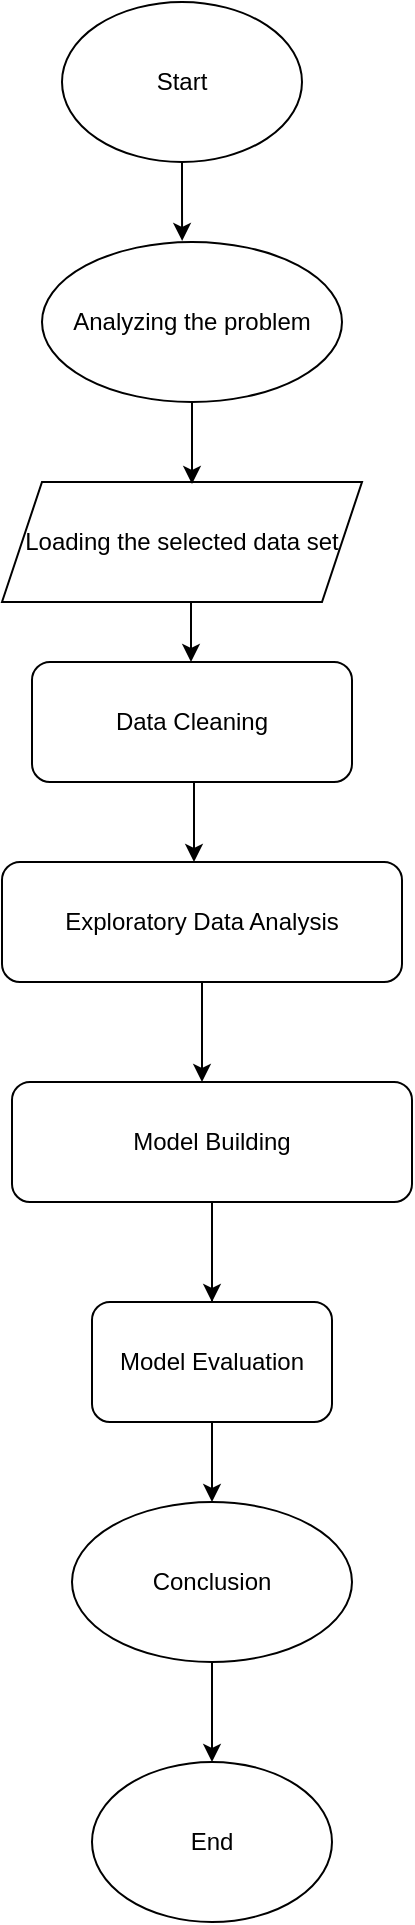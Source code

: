 <mxfile version="15.8.4" type="device"><diagram id="C5RBs43oDa-KdzZeNtuy" name="Page-1"><mxGraphModel dx="918" dy="714" grid="1" gridSize="10" guides="1" tooltips="1" connect="1" arrows="1" fold="1" page="1" pageScale="1" pageWidth="827" pageHeight="1169" math="0" shadow="0"><root><mxCell id="WIyWlLk6GJQsqaUBKTNV-0"/><mxCell id="WIyWlLk6GJQsqaUBKTNV-1" parent="WIyWlLk6GJQsqaUBKTNV-0"/><mxCell id="2ZnE6V0ea6uArsjj9rZ6-40" style="edgeStyle=orthogonalEdgeStyle;rounded=0;orthogonalLoop=1;jettySize=auto;html=1;startArrow=none;entryX=0.5;entryY=0;entryDx=0;entryDy=0;" parent="WIyWlLk6GJQsqaUBKTNV-1" source="QbWH0CyK3Q37zt3ZvrJs-3" target="2ZnE6V0ea6uArsjj9rZ6-32" edge="1"><mxGeometry relative="1" as="geometry"><Array as="points"/><mxPoint x="414" y="660" as="sourcePoint"/><mxPoint x="430" y="810" as="targetPoint"/></mxGeometry></mxCell><mxCell id="2ZnE6V0ea6uArsjj9rZ6-6" style="edgeStyle=orthogonalEdgeStyle;rounded=0;orthogonalLoop=1;jettySize=auto;html=1;exitX=0.5;exitY=1;exitDx=0;exitDy=0;" parent="WIyWlLk6GJQsqaUBKTNV-1" edge="1"><mxGeometry relative="1" as="geometry"><mxPoint x="409.5" y="330" as="targetPoint"/><mxPoint x="409.5" y="300" as="sourcePoint"/><Array as="points"><mxPoint x="409" y="310"/><mxPoint x="409" y="310"/></Array></mxGeometry></mxCell><mxCell id="2ZnE6V0ea6uArsjj9rZ6-13" style="edgeStyle=orthogonalEdgeStyle;rounded=0;orthogonalLoop=1;jettySize=auto;html=1;exitX=0.5;exitY=1;exitDx=0;exitDy=0;" parent="WIyWlLk6GJQsqaUBKTNV-1" source="2ZnE6V0ea6uArsjj9rZ6-12" target="2ZnE6V0ea6uArsjj9rZ6-14" edge="1"><mxGeometry relative="1" as="geometry"><mxPoint x="411" y="501.782" as="targetPoint"/><Array as="points"><mxPoint x="411" y="390"/></Array></mxGeometry></mxCell><mxCell id="2ZnE6V0ea6uArsjj9rZ6-12" value="Data Cleaning" style="rounded=1;whiteSpace=wrap;html=1;" parent="WIyWlLk6GJQsqaUBKTNV-1" vertex="1"><mxGeometry x="330" y="330" width="160" height="60" as="geometry"/></mxCell><mxCell id="2ZnE6V0ea6uArsjj9rZ6-15" style="edgeStyle=orthogonalEdgeStyle;rounded=0;orthogonalLoop=1;jettySize=auto;html=1;exitX=0.5;exitY=1;exitDx=0;exitDy=0;entryX=0.5;entryY=0;entryDx=0;entryDy=0;" parent="WIyWlLk6GJQsqaUBKTNV-1" source="2ZnE6V0ea6uArsjj9rZ6-14" edge="1"><mxGeometry relative="1" as="geometry"><mxPoint x="415" y="540" as="targetPoint"/><Array as="points"/></mxGeometry></mxCell><mxCell id="2ZnE6V0ea6uArsjj9rZ6-14" value="Exploratory Data Analysis" style="rounded=1;whiteSpace=wrap;html=1;" parent="WIyWlLk6GJQsqaUBKTNV-1" vertex="1"><mxGeometry x="315" y="430" width="200" height="60" as="geometry"/></mxCell><mxCell id="2ZnE6V0ea6uArsjj9rZ6-26" value="Loading the selected data set" style="shape=parallelogram;perimeter=parallelogramPerimeter;whiteSpace=wrap;html=1;fixedSize=1;" parent="WIyWlLk6GJQsqaUBKTNV-1" vertex="1"><mxGeometry x="315" y="240" width="180" height="60" as="geometry"/></mxCell><mxCell id="2ZnE6V0ea6uArsjj9rZ6-36" style="edgeStyle=orthogonalEdgeStyle;rounded=0;orthogonalLoop=1;jettySize=auto;html=1;exitX=0.5;exitY=1;exitDx=0;exitDy=0;" parent="WIyWlLk6GJQsqaUBKTNV-1" source="2ZnE6V0ea6uArsjj9rZ6-31" edge="1"><mxGeometry relative="1" as="geometry"><mxPoint x="410" y="241" as="targetPoint"/><Array as="points"><mxPoint x="410" y="220"/><mxPoint x="410" y="220"/></Array></mxGeometry></mxCell><mxCell id="2ZnE6V0ea6uArsjj9rZ6-31" value="Analyzing the problem" style="ellipse;whiteSpace=wrap;html=1;" parent="WIyWlLk6GJQsqaUBKTNV-1" vertex="1"><mxGeometry x="335" y="120" width="150" height="80" as="geometry"/></mxCell><mxCell id="FerGp1n_XXA5jS8QSgAA-7" style="edgeStyle=orthogonalEdgeStyle;rounded=0;orthogonalLoop=1;jettySize=auto;html=1;exitX=0.5;exitY=1;exitDx=0;exitDy=0;entryX=0.5;entryY=0;entryDx=0;entryDy=0;" parent="WIyWlLk6GJQsqaUBKTNV-1" source="2ZnE6V0ea6uArsjj9rZ6-32" target="FerGp1n_XXA5jS8QSgAA-3" edge="1"><mxGeometry relative="1" as="geometry"/></mxCell><mxCell id="2ZnE6V0ea6uArsjj9rZ6-32" value="Conclusion" style="ellipse;whiteSpace=wrap;html=1;" parent="WIyWlLk6GJQsqaUBKTNV-1" vertex="1"><mxGeometry x="350" y="750" width="140" height="80" as="geometry"/></mxCell><mxCell id="FerGp1n_XXA5jS8QSgAA-6" style="edgeStyle=orthogonalEdgeStyle;rounded=0;orthogonalLoop=1;jettySize=auto;html=1;entryX=0.467;entryY=-0.007;entryDx=0;entryDy=0;entryPerimeter=0;" parent="WIyWlLk6GJQsqaUBKTNV-1" source="FerGp1n_XXA5jS8QSgAA-2" target="2ZnE6V0ea6uArsjj9rZ6-31" edge="1"><mxGeometry relative="1" as="geometry"/></mxCell><mxCell id="FerGp1n_XXA5jS8QSgAA-2" value="Start" style="ellipse;whiteSpace=wrap;html=1;" parent="WIyWlLk6GJQsqaUBKTNV-1" vertex="1"><mxGeometry x="345" width="120" height="80" as="geometry"/></mxCell><mxCell id="FerGp1n_XXA5jS8QSgAA-3" value="End" style="ellipse;whiteSpace=wrap;html=1;" parent="WIyWlLk6GJQsqaUBKTNV-1" vertex="1"><mxGeometry x="360" y="880" width="120" height="80" as="geometry"/></mxCell><mxCell id="QbWH0CyK3Q37zt3ZvrJs-5" value="" style="edgeStyle=orthogonalEdgeStyle;rounded=0;orthogonalLoop=1;jettySize=auto;html=1;" edge="1" parent="WIyWlLk6GJQsqaUBKTNV-1" source="QbWH0CyK3Q37zt3ZvrJs-2" target="QbWH0CyK3Q37zt3ZvrJs-3"><mxGeometry relative="1" as="geometry"/></mxCell><mxCell id="QbWH0CyK3Q37zt3ZvrJs-2" value="Model Building" style="rounded=1;whiteSpace=wrap;html=1;" vertex="1" parent="WIyWlLk6GJQsqaUBKTNV-1"><mxGeometry x="320" y="540" width="200" height="60" as="geometry"/></mxCell><mxCell id="QbWH0CyK3Q37zt3ZvrJs-3" value="Model Evaluation" style="rounded=1;whiteSpace=wrap;html=1;" vertex="1" parent="WIyWlLk6GJQsqaUBKTNV-1"><mxGeometry x="360" y="650" width="120" height="60" as="geometry"/></mxCell><mxCell id="QbWH0CyK3Q37zt3ZvrJs-4" value="" style="edgeStyle=orthogonalEdgeStyle;rounded=0;orthogonalLoop=1;jettySize=auto;html=1;entryX=0.5;entryY=0;entryDx=0;entryDy=0;endArrow=none;" edge="1" parent="WIyWlLk6GJQsqaUBKTNV-1" target="QbWH0CyK3Q37zt3ZvrJs-3"><mxGeometry relative="1" as="geometry"><Array as="points"/><mxPoint x="420" y="630" as="sourcePoint"/><mxPoint x="414" y="780" as="targetPoint"/></mxGeometry></mxCell></root></mxGraphModel></diagram></mxfile>